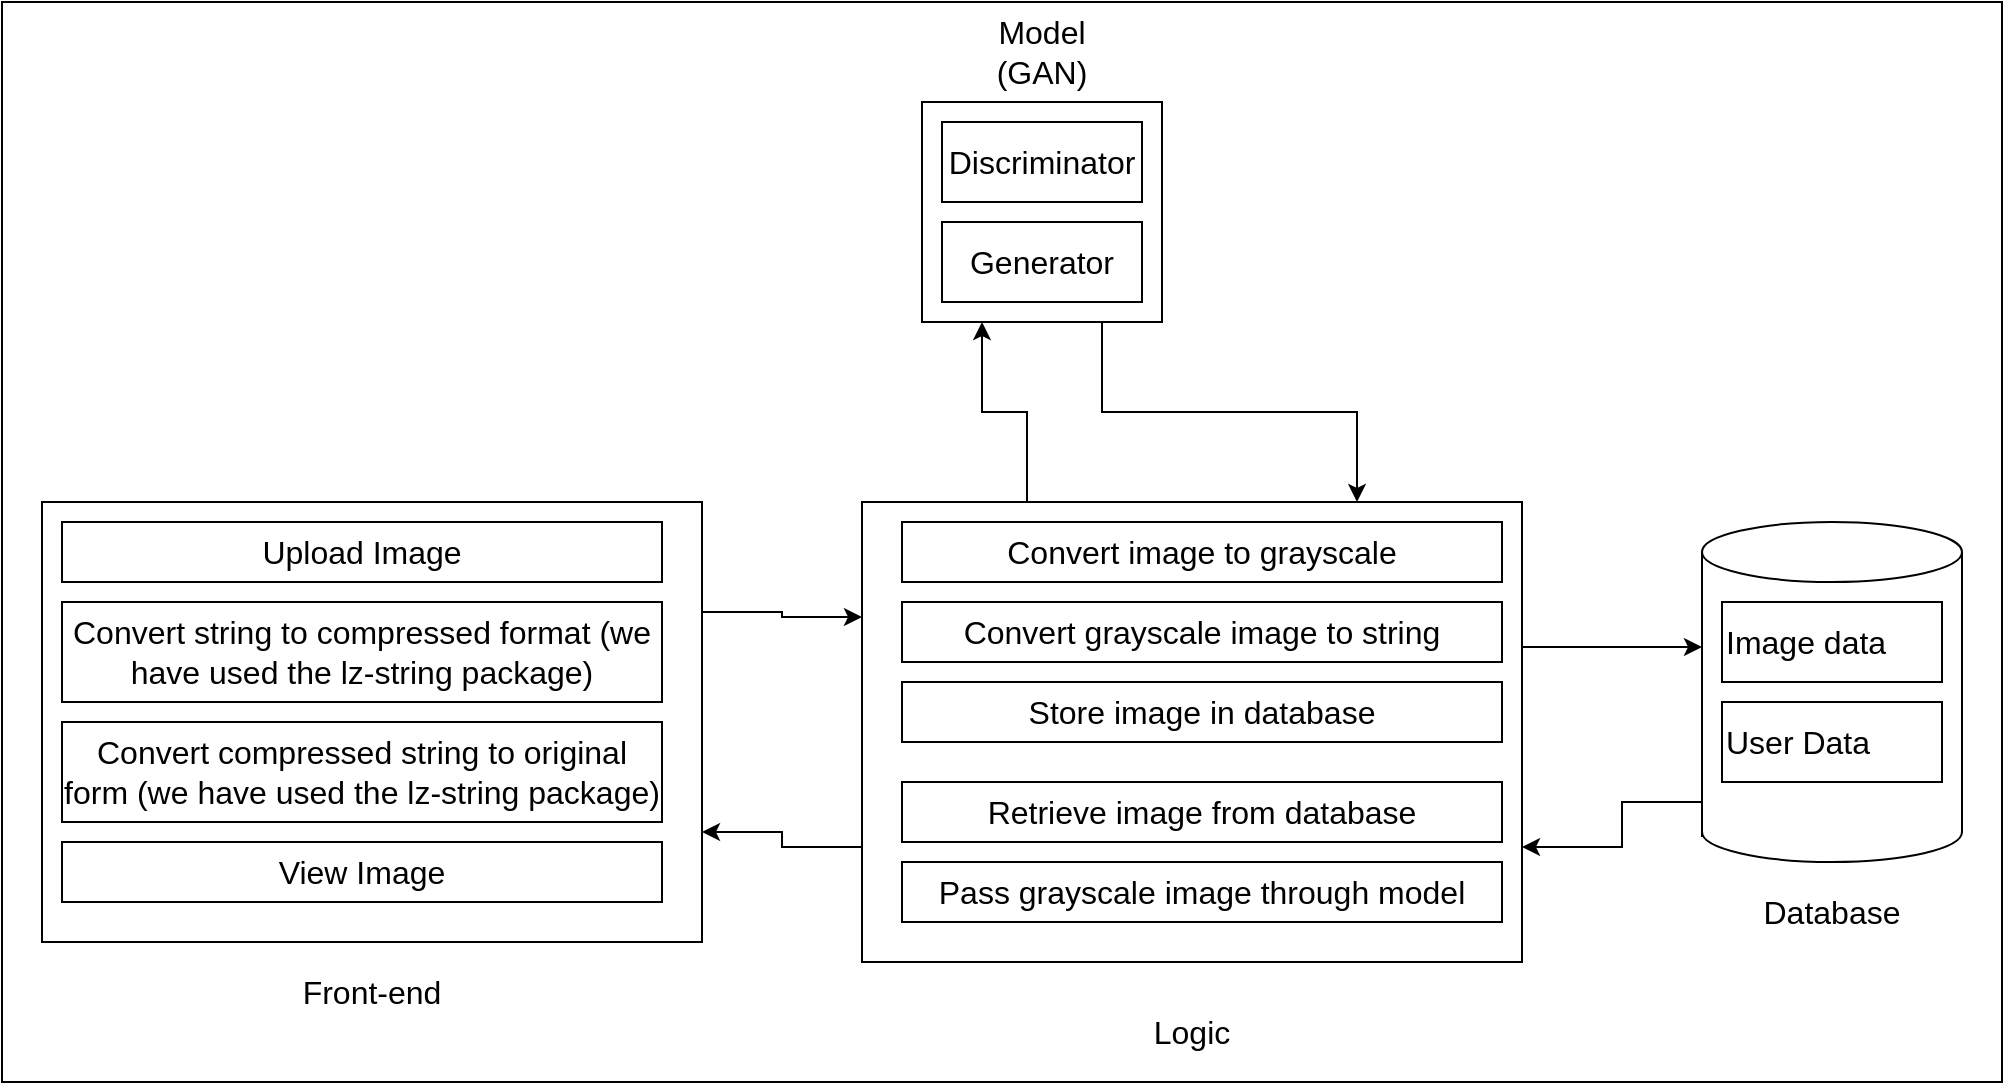 <mxfile version="21.2.1" type="github">
  <diagram name="Page-1" id="onjwb0JKYa4-4VWLuJun">
    <mxGraphModel dx="2327" dy="1953" grid="1" gridSize="10" guides="1" tooltips="1" connect="1" arrows="1" fold="1" page="1" pageScale="1" pageWidth="827" pageHeight="1169" background="#ffffff" math="0" shadow="0">
      <root>
        <mxCell id="0" />
        <mxCell id="1" parent="0" />
        <mxCell id="0ODJR2t6Mu53_vlMCUhQ-5" style="edgeStyle=orthogonalEdgeStyle;rounded=0;orthogonalLoop=1;jettySize=auto;html=1;exitX=1;exitY=0.25;exitDx=0;exitDy=0;entryX=0;entryY=0.25;entryDx=0;entryDy=0;fontSize=16;" parent="1" source="wSqmQa1260ScLGH2FIQq-1" target="wSqmQa1260ScLGH2FIQq-3" edge="1">
          <mxGeometry relative="1" as="geometry" />
        </mxCell>
        <mxCell id="wSqmQa1260ScLGH2FIQq-1" value="" style="rounded=0;whiteSpace=wrap;html=1;fontSize=16;" parent="1" vertex="1">
          <mxGeometry x="-70" y="70" width="330" height="220" as="geometry" />
        </mxCell>
        <mxCell id="0ODJR2t6Mu53_vlMCUhQ-7" style="edgeStyle=orthogonalEdgeStyle;rounded=0;orthogonalLoop=1;jettySize=auto;html=1;exitX=0.25;exitY=0;exitDx=0;exitDy=0;entryX=0.25;entryY=1;entryDx=0;entryDy=0;fontSize=16;" parent="1" source="wSqmQa1260ScLGH2FIQq-3" target="wSqmQa1260ScLGH2FIQq-4" edge="1">
          <mxGeometry relative="1" as="geometry" />
        </mxCell>
        <mxCell id="0ODJR2t6Mu53_vlMCUhQ-9" style="edgeStyle=orthogonalEdgeStyle;rounded=0;orthogonalLoop=1;jettySize=auto;html=1;exitX=1;exitY=0.25;exitDx=0;exitDy=0;entryX=0;entryY=0;entryDx=0;entryDy=62.5;entryPerimeter=0;fontSize=16;" parent="1" source="wSqmQa1260ScLGH2FIQq-3" target="wSqmQa1260ScLGH2FIQq-5" edge="1">
          <mxGeometry relative="1" as="geometry">
            <Array as="points">
              <mxPoint x="570" y="185" />
              <mxPoint x="570" y="143" />
            </Array>
          </mxGeometry>
        </mxCell>
        <mxCell id="0ODJR2t6Mu53_vlMCUhQ-20" style="edgeStyle=orthogonalEdgeStyle;rounded=0;orthogonalLoop=1;jettySize=auto;html=1;exitX=0;exitY=0.75;exitDx=0;exitDy=0;entryX=1;entryY=0.75;entryDx=0;entryDy=0;fontSize=16;" parent="1" source="wSqmQa1260ScLGH2FIQq-3" target="wSqmQa1260ScLGH2FIQq-1" edge="1">
          <mxGeometry relative="1" as="geometry" />
        </mxCell>
        <mxCell id="wSqmQa1260ScLGH2FIQq-3" value="" style="rounded=0;whiteSpace=wrap;html=1;fontSize=16;" parent="1" vertex="1">
          <mxGeometry x="340" y="70" width="330" height="230" as="geometry" />
        </mxCell>
        <mxCell id="0ODJR2t6Mu53_vlMCUhQ-8" style="edgeStyle=orthogonalEdgeStyle;rounded=0;orthogonalLoop=1;jettySize=auto;html=1;exitX=0.75;exitY=1;exitDx=0;exitDy=0;entryX=0.75;entryY=0;entryDx=0;entryDy=0;fontSize=16;" parent="1" source="wSqmQa1260ScLGH2FIQq-4" target="wSqmQa1260ScLGH2FIQq-3" edge="1">
          <mxGeometry relative="1" as="geometry" />
        </mxCell>
        <mxCell id="wSqmQa1260ScLGH2FIQq-4" value="" style="rounded=0;whiteSpace=wrap;html=1;fontSize=16;" parent="1" vertex="1">
          <mxGeometry x="370" y="-130" width="120" height="110" as="geometry" />
        </mxCell>
        <mxCell id="0ODJR2t6Mu53_vlMCUhQ-10" style="edgeStyle=orthogonalEdgeStyle;rounded=0;orthogonalLoop=1;jettySize=auto;html=1;exitX=0;exitY=0;exitDx=0;exitDy=157.5;exitPerimeter=0;entryX=1;entryY=0.75;entryDx=0;entryDy=0;fontSize=16;" parent="1" source="wSqmQa1260ScLGH2FIQq-5" target="wSqmQa1260ScLGH2FIQq-3" edge="1">
          <mxGeometry relative="1" as="geometry">
            <Array as="points">
              <mxPoint x="880" y="220" />
              <mxPoint x="720" y="220" />
              <mxPoint x="720" y="243" />
              <mxPoint x="700" y="243" />
            </Array>
          </mxGeometry>
        </mxCell>
        <mxCell id="wSqmQa1260ScLGH2FIQq-5" value="" style="shape=cylinder3;whiteSpace=wrap;html=1;boundedLbl=1;backgroundOutline=1;size=15;fontSize=16;" parent="1" vertex="1">
          <mxGeometry x="760" y="80" width="130" height="170" as="geometry" />
        </mxCell>
        <mxCell id="0ODJR2t6Mu53_vlMCUhQ-1" value="Front-end" style="text;html=1;strokeColor=none;fillColor=none;align=center;verticalAlign=middle;whiteSpace=wrap;rounded=0;fontSize=16;" parent="1" vertex="1">
          <mxGeometry x="45" y="300" width="100" height="30" as="geometry" />
        </mxCell>
        <mxCell id="0ODJR2t6Mu53_vlMCUhQ-2" value="Logic" style="text;html=1;strokeColor=none;fillColor=none;align=center;verticalAlign=middle;whiteSpace=wrap;rounded=0;fontSize=16;" parent="1" vertex="1">
          <mxGeometry x="475" y="320" width="60" height="30" as="geometry" />
        </mxCell>
        <mxCell id="0ODJR2t6Mu53_vlMCUhQ-3" value="Model (GAN)" style="text;html=1;strokeColor=none;fillColor=none;align=center;verticalAlign=middle;whiteSpace=wrap;rounded=0;fontSize=16;" parent="1" vertex="1">
          <mxGeometry x="400" y="-170" width="60" height="30" as="geometry" />
        </mxCell>
        <mxCell id="0ODJR2t6Mu53_vlMCUhQ-4" value="Database" style="text;html=1;strokeColor=none;fillColor=none;align=center;verticalAlign=middle;whiteSpace=wrap;rounded=0;fontSize=16;" parent="1" vertex="1">
          <mxGeometry x="795" y="260" width="60" height="30" as="geometry" />
        </mxCell>
        <mxCell id="0ODJR2t6Mu53_vlMCUhQ-11" value="Upload Image" style="rounded=0;whiteSpace=wrap;html=1;fontSize=16;" parent="1" vertex="1">
          <mxGeometry x="-60" y="80" width="300" height="30" as="geometry" />
        </mxCell>
        <mxCell id="0ODJR2t6Mu53_vlMCUhQ-12" value="View Image" style="rounded=0;whiteSpace=wrap;html=1;fontSize=16;" parent="1" vertex="1">
          <mxGeometry x="-60" y="240" width="300" height="30" as="geometry" />
        </mxCell>
        <mxCell id="0ODJR2t6Mu53_vlMCUhQ-13" value="Convert string to compressed format (we have used the lz-string package)" style="rounded=0;whiteSpace=wrap;html=1;fontSize=16;" parent="1" vertex="1">
          <mxGeometry x="-60" y="120" width="300" height="50" as="geometry" />
        </mxCell>
        <mxCell id="0ODJR2t6Mu53_vlMCUhQ-14" value="Convert compressed string to original form (we have used the lz-string package)" style="rounded=0;whiteSpace=wrap;html=1;fontSize=16;" parent="1" vertex="1">
          <mxGeometry x="-60" y="180" width="300" height="50" as="geometry" />
        </mxCell>
        <mxCell id="0ODJR2t6Mu53_vlMCUhQ-15" value="Convert grayscale image to string" style="rounded=0;whiteSpace=wrap;html=1;fontSize=16;" parent="1" vertex="1">
          <mxGeometry x="360" y="120" width="300" height="30" as="geometry" />
        </mxCell>
        <mxCell id="0ODJR2t6Mu53_vlMCUhQ-16" value="Store image in database" style="rounded=0;whiteSpace=wrap;html=1;fontSize=16;" parent="1" vertex="1">
          <mxGeometry x="360" y="160" width="300" height="30" as="geometry" />
        </mxCell>
        <mxCell id="0ODJR2t6Mu53_vlMCUhQ-17" value="Retrieve image from database" style="rounded=0;whiteSpace=wrap;html=1;fontSize=16;" parent="1" vertex="1">
          <mxGeometry x="360" y="210" width="300" height="30" as="geometry" />
        </mxCell>
        <mxCell id="0ODJR2t6Mu53_vlMCUhQ-18" value="Convert image to grayscale" style="rounded=0;whiteSpace=wrap;html=1;fontSize=16;" parent="1" vertex="1">
          <mxGeometry x="360" y="80" width="300" height="30" as="geometry" />
        </mxCell>
        <mxCell id="0ODJR2t6Mu53_vlMCUhQ-19" value="Pass grayscale image through model" style="rounded=0;whiteSpace=wrap;html=1;fontSize=16;" parent="1" vertex="1">
          <mxGeometry x="360" y="250" width="300" height="30" as="geometry" />
        </mxCell>
        <mxCell id="0ODJR2t6Mu53_vlMCUhQ-21" value="Image data" style="rounded=0;whiteSpace=wrap;html=1;align=left;fontSize=16;" parent="1" vertex="1">
          <mxGeometry x="770" y="120" width="110" height="40" as="geometry" />
        </mxCell>
        <mxCell id="0ODJR2t6Mu53_vlMCUhQ-22" value="User Data" style="rounded=0;whiteSpace=wrap;html=1;align=left;fontSize=16;" parent="1" vertex="1">
          <mxGeometry x="770" y="170" width="110" height="40" as="geometry" />
        </mxCell>
        <mxCell id="0ODJR2t6Mu53_vlMCUhQ-23" value="Discriminator" style="rounded=0;whiteSpace=wrap;html=1;fontSize=16;" parent="1" vertex="1">
          <mxGeometry x="380" y="-120" width="100" height="40" as="geometry" />
        </mxCell>
        <mxCell id="0ODJR2t6Mu53_vlMCUhQ-24" value="Generator" style="rounded=0;whiteSpace=wrap;html=1;fontSize=16;" parent="1" vertex="1">
          <mxGeometry x="380" y="-70" width="100" height="40" as="geometry" />
        </mxCell>
        <mxCell id="X2uMMutyz25ZbGkgE8gG-1" value="" style="rounded=0;whiteSpace=wrap;html=1;fillColor=none;" vertex="1" parent="1">
          <mxGeometry x="-90" y="-180" width="1000" height="540" as="geometry" />
        </mxCell>
      </root>
    </mxGraphModel>
  </diagram>
</mxfile>
